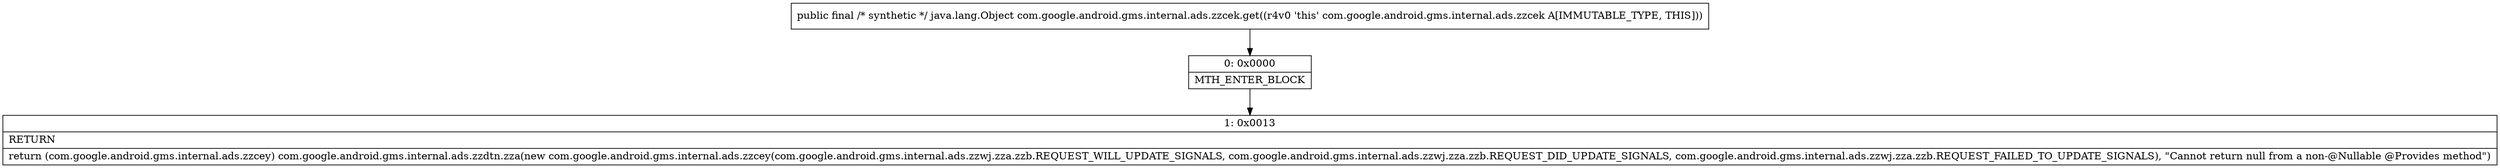 digraph "CFG forcom.google.android.gms.internal.ads.zzcek.get()Ljava\/lang\/Object;" {
Node_0 [shape=record,label="{0\:\ 0x0000|MTH_ENTER_BLOCK\l}"];
Node_1 [shape=record,label="{1\:\ 0x0013|RETURN\l|return (com.google.android.gms.internal.ads.zzcey) com.google.android.gms.internal.ads.zzdtn.zza(new com.google.android.gms.internal.ads.zzcey(com.google.android.gms.internal.ads.zzwj.zza.zzb.REQUEST_WILL_UPDATE_SIGNALS, com.google.android.gms.internal.ads.zzwj.zza.zzb.REQUEST_DID_UPDATE_SIGNALS, com.google.android.gms.internal.ads.zzwj.zza.zzb.REQUEST_FAILED_TO_UPDATE_SIGNALS), \"Cannot return null from a non\-@Nullable @Provides method\")\l}"];
MethodNode[shape=record,label="{public final \/* synthetic *\/ java.lang.Object com.google.android.gms.internal.ads.zzcek.get((r4v0 'this' com.google.android.gms.internal.ads.zzcek A[IMMUTABLE_TYPE, THIS])) }"];
MethodNode -> Node_0;
Node_0 -> Node_1;
}

